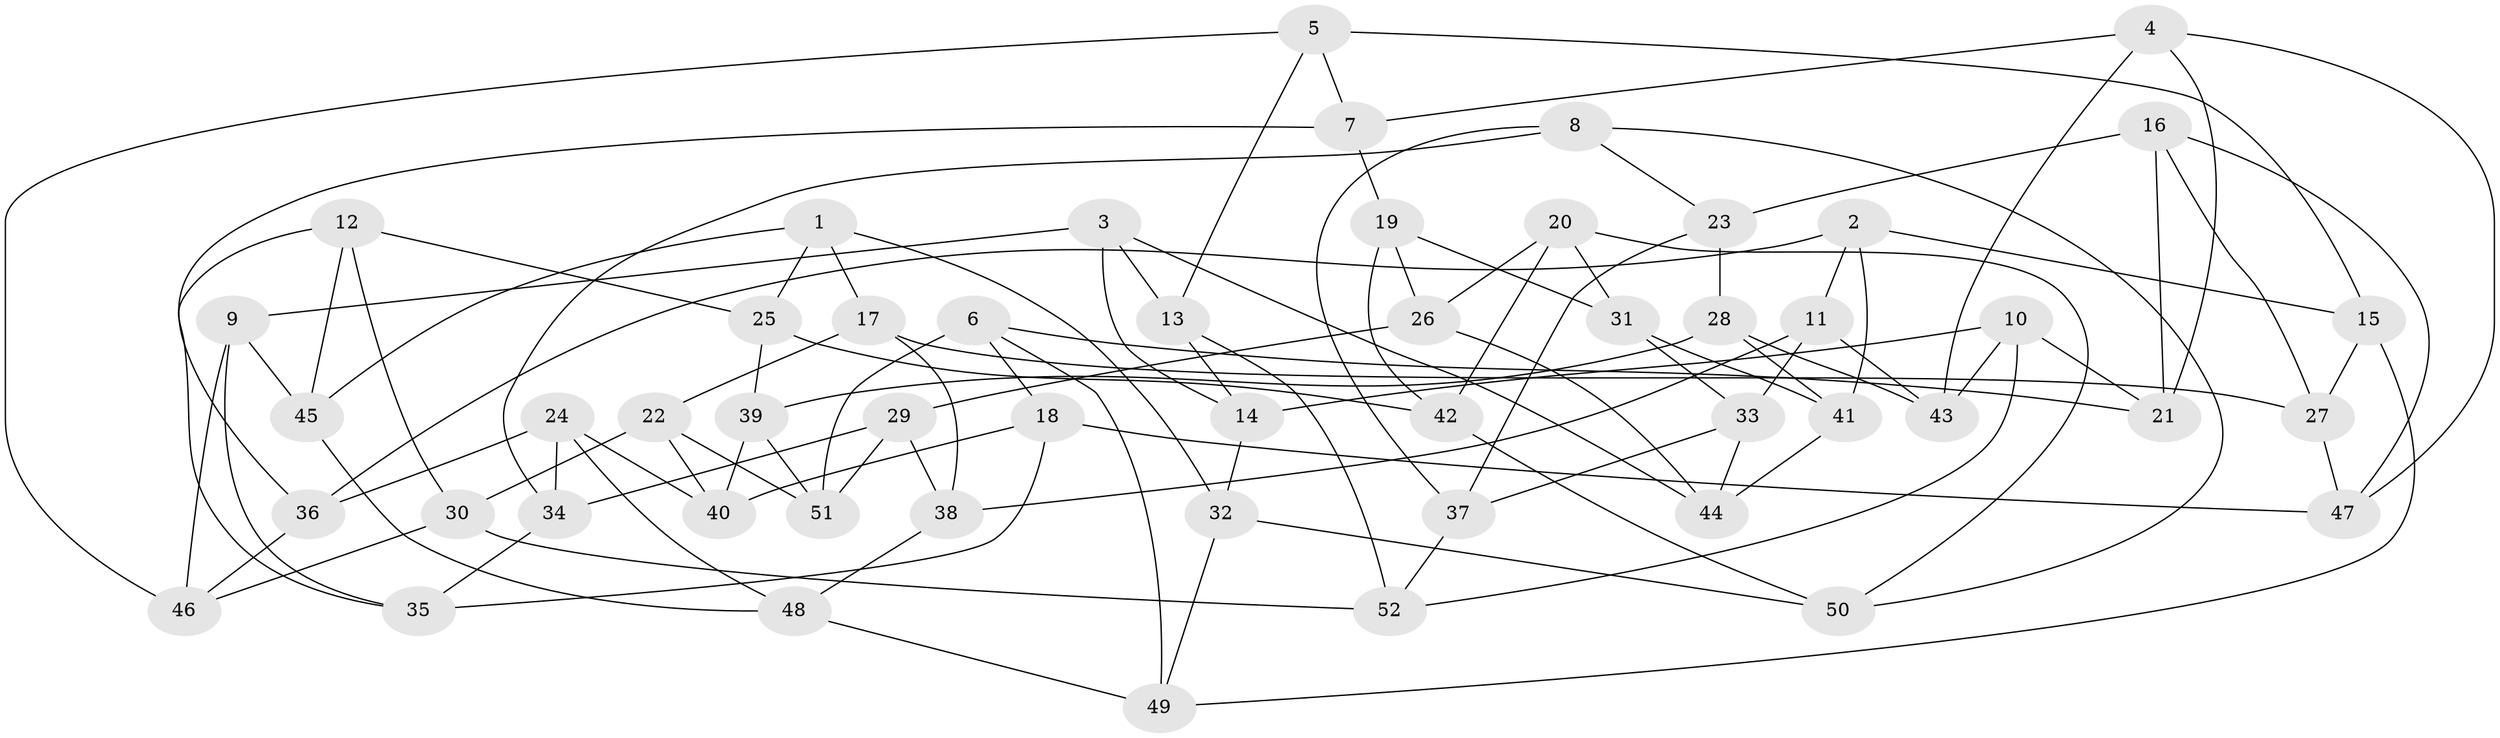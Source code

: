 // Generated by graph-tools (version 1.1) at 2025/50/03/09/25 03:50:52]
// undirected, 52 vertices, 104 edges
graph export_dot {
graph [start="1"]
  node [color=gray90,style=filled];
  1;
  2;
  3;
  4;
  5;
  6;
  7;
  8;
  9;
  10;
  11;
  12;
  13;
  14;
  15;
  16;
  17;
  18;
  19;
  20;
  21;
  22;
  23;
  24;
  25;
  26;
  27;
  28;
  29;
  30;
  31;
  32;
  33;
  34;
  35;
  36;
  37;
  38;
  39;
  40;
  41;
  42;
  43;
  44;
  45;
  46;
  47;
  48;
  49;
  50;
  51;
  52;
  1 -- 17;
  1 -- 45;
  1 -- 25;
  1 -- 32;
  2 -- 36;
  2 -- 15;
  2 -- 11;
  2 -- 41;
  3 -- 14;
  3 -- 13;
  3 -- 9;
  3 -- 44;
  4 -- 7;
  4 -- 43;
  4 -- 47;
  4 -- 21;
  5 -- 7;
  5 -- 46;
  5 -- 13;
  5 -- 15;
  6 -- 18;
  6 -- 21;
  6 -- 51;
  6 -- 49;
  7 -- 19;
  7 -- 36;
  8 -- 34;
  8 -- 37;
  8 -- 50;
  8 -- 23;
  9 -- 45;
  9 -- 35;
  9 -- 46;
  10 -- 43;
  10 -- 14;
  10 -- 21;
  10 -- 52;
  11 -- 38;
  11 -- 33;
  11 -- 43;
  12 -- 35;
  12 -- 45;
  12 -- 25;
  12 -- 30;
  13 -- 14;
  13 -- 52;
  14 -- 32;
  15 -- 49;
  15 -- 27;
  16 -- 23;
  16 -- 47;
  16 -- 21;
  16 -- 27;
  17 -- 38;
  17 -- 27;
  17 -- 22;
  18 -- 40;
  18 -- 35;
  18 -- 47;
  19 -- 42;
  19 -- 26;
  19 -- 31;
  20 -- 26;
  20 -- 50;
  20 -- 31;
  20 -- 42;
  22 -- 51;
  22 -- 30;
  22 -- 40;
  23 -- 37;
  23 -- 28;
  24 -- 36;
  24 -- 40;
  24 -- 34;
  24 -- 48;
  25 -- 39;
  25 -- 42;
  26 -- 44;
  26 -- 29;
  27 -- 47;
  28 -- 41;
  28 -- 39;
  28 -- 43;
  29 -- 34;
  29 -- 51;
  29 -- 38;
  30 -- 52;
  30 -- 46;
  31 -- 33;
  31 -- 41;
  32 -- 49;
  32 -- 50;
  33 -- 44;
  33 -- 37;
  34 -- 35;
  36 -- 46;
  37 -- 52;
  38 -- 48;
  39 -- 40;
  39 -- 51;
  41 -- 44;
  42 -- 50;
  45 -- 48;
  48 -- 49;
}
